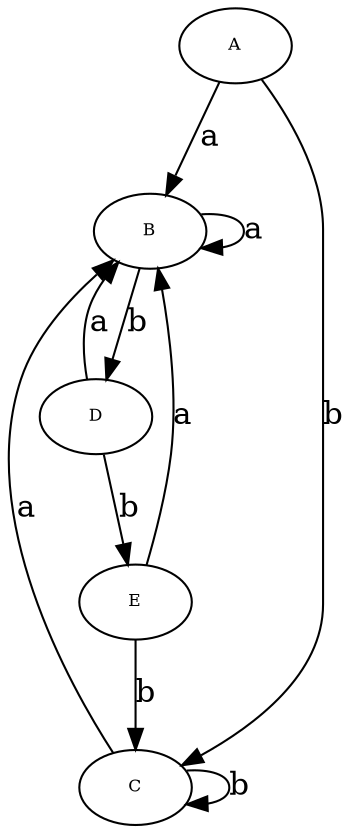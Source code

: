 digraph RGL__DirectedAdjacencyGraph {
    A [
        fontsize = 8,
        label = A
    ]

    B [
        fontsize = 8,
        label = B
    ]

    C [
        fontsize = 8,
        label = C
    ]

    D [
        fontsize = 8,
        label = D
    ]

    E [
        fontsize = 8,
        label = E
    ]

    A -> B [
        fontsize = 15,
        label = a
    ]

    A -> C [
        fontsize = 15,
        label = b
    ]

    B -> B [
        fontsize = 15,
        label = a
    ]

    B -> D [
        fontsize = 15,
        label = b
    ]

    C -> B [
        fontsize = 15,
        label = a
    ]

    C -> C [
        fontsize = 15,
        label = b
    ]

    D -> B [
        fontsize = 15,
        label = a
    ]

    D -> E [
        fontsize = 15,
        label = b
    ]

    E -> B [
        fontsize = 15,
        label = a
    ]

    E -> C [
        fontsize = 15,
        label = b
    ]
}
